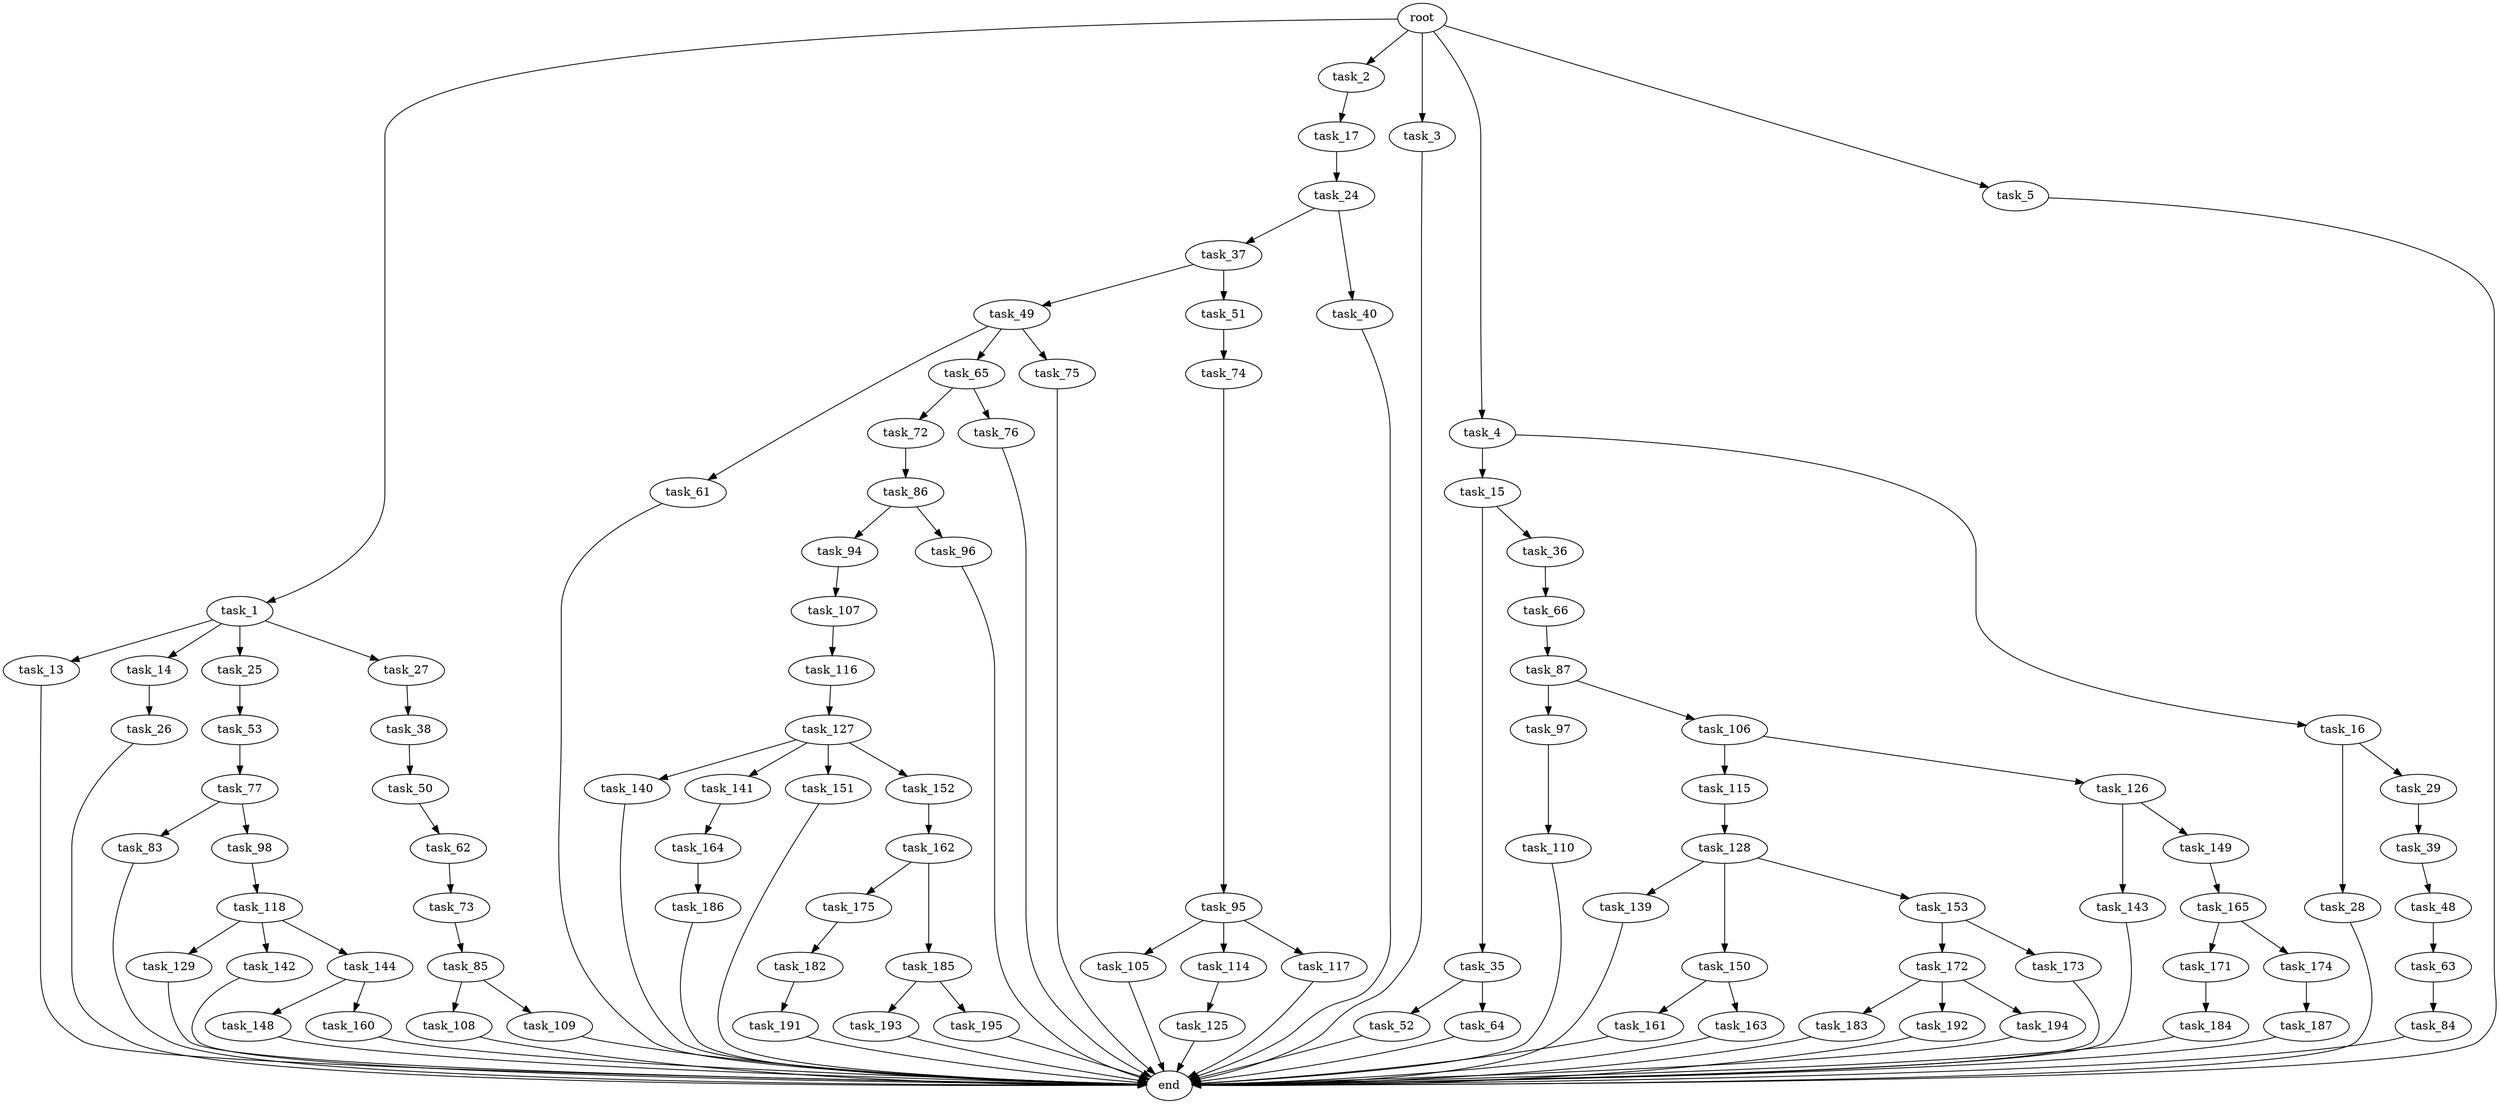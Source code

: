 digraph G {
  root [size="0.000000"];
  task_1 [size="549755813888.000000"];
  task_2 [size="28991029248.000000"];
  task_3 [size="644118510776.000000"];
  task_4 [size="145648098396.000000"];
  task_5 [size="1073741824000.000000"];
  task_13 [size="1073741824000.000000"];
  task_14 [size="122964446436.000000"];
  task_25 [size="406408610440.000000"];
  task_27 [size="10496110160.000000"];
  task_17 [size="134217728000.000000"];
  end [size="0.000000"];
  task_15 [size="43036233913.000000"];
  task_16 [size="91323706724.000000"];
  task_26 [size="782757789696.000000"];
  task_35 [size="782757789696.000000"];
  task_36 [size="28991029248.000000"];
  task_28 [size="231928233984.000000"];
  task_29 [size="27121336540.000000"];
  task_24 [size="14525763357.000000"];
  task_37 [size="8589934592.000000"];
  task_40 [size="263584574245.000000"];
  task_53 [size="28991029248.000000"];
  task_38 [size="1979232907.000000"];
  task_39 [size="88819767889.000000"];
  task_52 [size="305130616804.000000"];
  task_64 [size="29992272664.000000"];
  task_66 [size="28991029248.000000"];
  task_49 [size="331815669800.000000"];
  task_51 [size="1073741824000.000000"];
  task_50 [size="168757998207.000000"];
  task_48 [size="1073741824000.000000"];
  task_63 [size="98129328132.000000"];
  task_61 [size="7698069726.000000"];
  task_65 [size="28991029248.000000"];
  task_75 [size="700856266032.000000"];
  task_62 [size="134217728000.000000"];
  task_74 [size="8589934592.000000"];
  task_77 [size="7885806489.000000"];
  task_73 [size="6239680609.000000"];
  task_84 [size="368293445632.000000"];
  task_72 [size="28991029248.000000"];
  task_76 [size="904689454054.000000"];
  task_87 [size="645153895898.000000"];
  task_86 [size="68719476736.000000"];
  task_85 [size="3407211014.000000"];
  task_95 [size="28991029248.000000"];
  task_83 [size="382961816572.000000"];
  task_98 [size="932679901976.000000"];
  task_108 [size="231928233984.000000"];
  task_109 [size="782757789696.000000"];
  task_94 [size="361341841805.000000"];
  task_96 [size="9034012593.000000"];
  task_97 [size="74566204180.000000"];
  task_106 [size="4838887218.000000"];
  task_107 [size="782757789696.000000"];
  task_105 [size="1073741824000.000000"];
  task_114 [size="263414761186.000000"];
  task_117 [size="116871476088.000000"];
  task_110 [size="516260402.000000"];
  task_118 [size="231928233984.000000"];
  task_115 [size="231928233984.000000"];
  task_126 [size="620191231237.000000"];
  task_116 [size="342031592549.000000"];
  task_125 [size="1073741824000.000000"];
  task_128 [size="11047353944.000000"];
  task_127 [size="134217728000.000000"];
  task_129 [size="935497079.000000"];
  task_142 [size="16011958384.000000"];
  task_144 [size="368293445632.000000"];
  task_143 [size="1073741824000.000000"];
  task_149 [size="134217728000.000000"];
  task_140 [size="39505523390.000000"];
  task_141 [size="1127334444954.000000"];
  task_151 [size="782757789696.000000"];
  task_152 [size="3535331107.000000"];
  task_139 [size="231928233984.000000"];
  task_150 [size="52589374956.000000"];
  task_153 [size="58657031481.000000"];
  task_164 [size="231928233984.000000"];
  task_148 [size="68719476736.000000"];
  task_160 [size="1073741824000.000000"];
  task_165 [size="16207487710.000000"];
  task_161 [size="28991029248.000000"];
  task_163 [size="42128765049.000000"];
  task_162 [size="5240212772.000000"];
  task_172 [size="68719476736.000000"];
  task_173 [size="231928233984.000000"];
  task_175 [size="119132731061.000000"];
  task_185 [size="231928233984.000000"];
  task_186 [size="68719476736.000000"];
  task_171 [size="28747048824.000000"];
  task_174 [size="21018386856.000000"];
  task_184 [size="28991029248.000000"];
  task_183 [size="134217728000.000000"];
  task_192 [size="58275088191.000000"];
  task_194 [size="123159180672.000000"];
  task_187 [size="301432613235.000000"];
  task_182 [size="20009819834.000000"];
  task_191 [size="1073741824000.000000"];
  task_193 [size="458873535048.000000"];
  task_195 [size="21180414664.000000"];

  root -> task_1 [size="1.000000"];
  root -> task_2 [size="1.000000"];
  root -> task_3 [size="1.000000"];
  root -> task_4 [size="1.000000"];
  root -> task_5 [size="1.000000"];
  task_1 -> task_13 [size="536870912.000000"];
  task_1 -> task_14 [size="536870912.000000"];
  task_1 -> task_25 [size="536870912.000000"];
  task_1 -> task_27 [size="536870912.000000"];
  task_2 -> task_17 [size="75497472.000000"];
  task_3 -> end [size="1.000000"];
  task_4 -> task_15 [size="134217728.000000"];
  task_4 -> task_16 [size="134217728.000000"];
  task_5 -> end [size="1.000000"];
  task_13 -> end [size="1.000000"];
  task_14 -> task_26 [size="536870912.000000"];
  task_25 -> task_53 [size="301989888.000000"];
  task_27 -> task_38 [size="536870912.000000"];
  task_17 -> task_24 [size="209715200.000000"];
  task_15 -> task_35 [size="75497472.000000"];
  task_15 -> task_36 [size="75497472.000000"];
  task_16 -> task_28 [size="75497472.000000"];
  task_16 -> task_29 [size="75497472.000000"];
  task_26 -> end [size="1.000000"];
  task_35 -> task_52 [size="679477248.000000"];
  task_35 -> task_64 [size="679477248.000000"];
  task_36 -> task_66 [size="75497472.000000"];
  task_28 -> end [size="1.000000"];
  task_29 -> task_39 [size="536870912.000000"];
  task_24 -> task_37 [size="679477248.000000"];
  task_24 -> task_40 [size="679477248.000000"];
  task_37 -> task_49 [size="33554432.000000"];
  task_37 -> task_51 [size="33554432.000000"];
  task_40 -> end [size="1.000000"];
  task_53 -> task_77 [size="75497472.000000"];
  task_38 -> task_50 [size="134217728.000000"];
  task_39 -> task_48 [size="75497472.000000"];
  task_52 -> end [size="1.000000"];
  task_64 -> end [size="1.000000"];
  task_66 -> task_87 [size="75497472.000000"];
  task_49 -> task_61 [size="301989888.000000"];
  task_49 -> task_65 [size="301989888.000000"];
  task_49 -> task_75 [size="301989888.000000"];
  task_51 -> task_74 [size="838860800.000000"];
  task_50 -> task_62 [size="209715200.000000"];
  task_48 -> task_63 [size="838860800.000000"];
  task_63 -> task_84 [size="134217728.000000"];
  task_61 -> end [size="1.000000"];
  task_65 -> task_72 [size="75497472.000000"];
  task_65 -> task_76 [size="75497472.000000"];
  task_75 -> end [size="1.000000"];
  task_62 -> task_73 [size="209715200.000000"];
  task_74 -> task_95 [size="33554432.000000"];
  task_77 -> task_83 [size="134217728.000000"];
  task_77 -> task_98 [size="134217728.000000"];
  task_73 -> task_85 [size="134217728.000000"];
  task_84 -> end [size="1.000000"];
  task_72 -> task_86 [size="75497472.000000"];
  task_76 -> end [size="1.000000"];
  task_87 -> task_97 [size="411041792.000000"];
  task_87 -> task_106 [size="411041792.000000"];
  task_86 -> task_94 [size="134217728.000000"];
  task_86 -> task_96 [size="134217728.000000"];
  task_85 -> task_108 [size="134217728.000000"];
  task_85 -> task_109 [size="134217728.000000"];
  task_95 -> task_105 [size="75497472.000000"];
  task_95 -> task_114 [size="75497472.000000"];
  task_95 -> task_117 [size="75497472.000000"];
  task_83 -> end [size="1.000000"];
  task_98 -> task_118 [size="838860800.000000"];
  task_108 -> end [size="1.000000"];
  task_109 -> end [size="1.000000"];
  task_94 -> task_107 [size="679477248.000000"];
  task_96 -> end [size="1.000000"];
  task_97 -> task_110 [size="75497472.000000"];
  task_106 -> task_115 [size="209715200.000000"];
  task_106 -> task_126 [size="209715200.000000"];
  task_107 -> task_116 [size="679477248.000000"];
  task_105 -> end [size="1.000000"];
  task_114 -> task_125 [size="301989888.000000"];
  task_117 -> end [size="1.000000"];
  task_110 -> end [size="1.000000"];
  task_118 -> task_129 [size="301989888.000000"];
  task_118 -> task_142 [size="301989888.000000"];
  task_118 -> task_144 [size="301989888.000000"];
  task_115 -> task_128 [size="301989888.000000"];
  task_126 -> task_143 [size="838860800.000000"];
  task_126 -> task_149 [size="838860800.000000"];
  task_116 -> task_127 [size="838860800.000000"];
  task_125 -> end [size="1.000000"];
  task_128 -> task_139 [size="209715200.000000"];
  task_128 -> task_150 [size="209715200.000000"];
  task_128 -> task_153 [size="209715200.000000"];
  task_127 -> task_140 [size="209715200.000000"];
  task_127 -> task_141 [size="209715200.000000"];
  task_127 -> task_151 [size="209715200.000000"];
  task_127 -> task_152 [size="209715200.000000"];
  task_129 -> end [size="1.000000"];
  task_142 -> end [size="1.000000"];
  task_144 -> task_148 [size="411041792.000000"];
  task_144 -> task_160 [size="411041792.000000"];
  task_143 -> end [size="1.000000"];
  task_149 -> task_165 [size="209715200.000000"];
  task_140 -> end [size="1.000000"];
  task_141 -> task_164 [size="679477248.000000"];
  task_151 -> end [size="1.000000"];
  task_152 -> task_162 [size="209715200.000000"];
  task_139 -> end [size="1.000000"];
  task_150 -> task_161 [size="838860800.000000"];
  task_150 -> task_163 [size="838860800.000000"];
  task_153 -> task_172 [size="75497472.000000"];
  task_153 -> task_173 [size="75497472.000000"];
  task_164 -> task_186 [size="301989888.000000"];
  task_148 -> end [size="1.000000"];
  task_160 -> end [size="1.000000"];
  task_165 -> task_171 [size="411041792.000000"];
  task_165 -> task_174 [size="411041792.000000"];
  task_161 -> end [size="1.000000"];
  task_163 -> end [size="1.000000"];
  task_162 -> task_175 [size="536870912.000000"];
  task_162 -> task_185 [size="536870912.000000"];
  task_172 -> task_183 [size="134217728.000000"];
  task_172 -> task_192 [size="134217728.000000"];
  task_172 -> task_194 [size="134217728.000000"];
  task_173 -> end [size="1.000000"];
  task_175 -> task_182 [size="411041792.000000"];
  task_185 -> task_193 [size="301989888.000000"];
  task_185 -> task_195 [size="301989888.000000"];
  task_186 -> end [size="1.000000"];
  task_171 -> task_184 [size="536870912.000000"];
  task_174 -> task_187 [size="411041792.000000"];
  task_184 -> end [size="1.000000"];
  task_183 -> end [size="1.000000"];
  task_192 -> end [size="1.000000"];
  task_194 -> end [size="1.000000"];
  task_187 -> end [size="1.000000"];
  task_182 -> task_191 [size="536870912.000000"];
  task_191 -> end [size="1.000000"];
  task_193 -> end [size="1.000000"];
  task_195 -> end [size="1.000000"];
}
